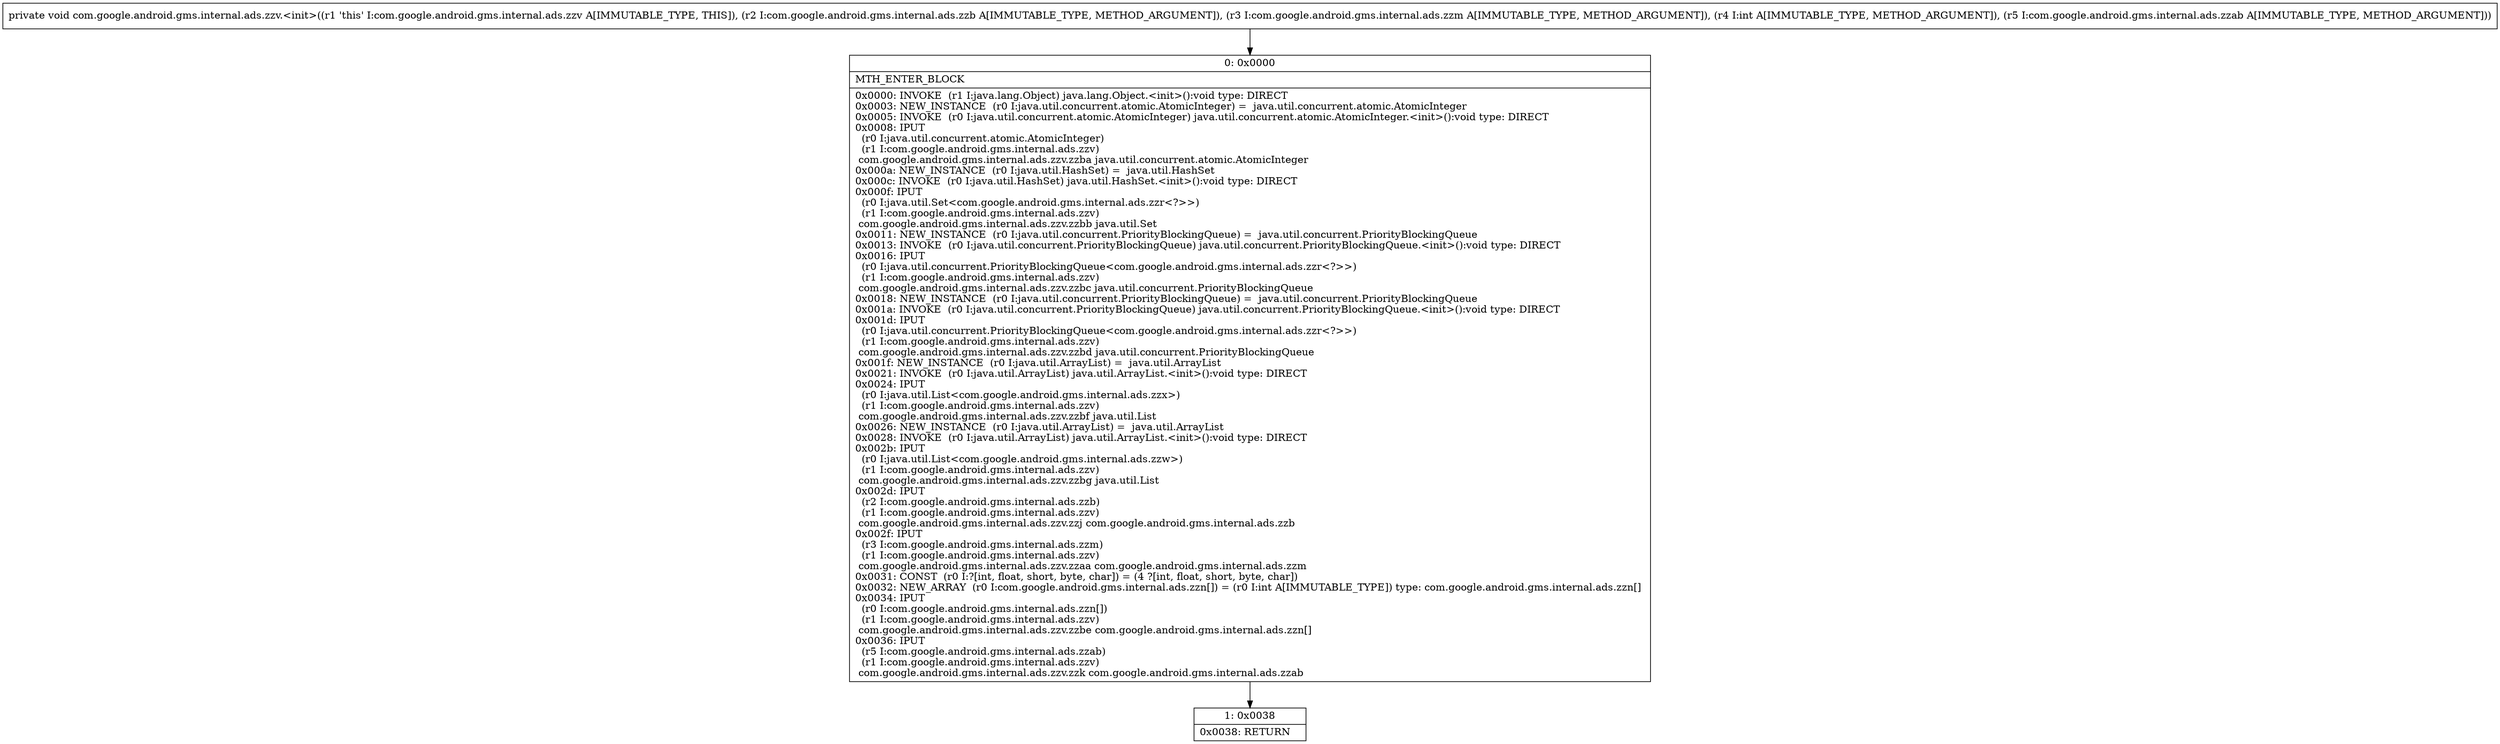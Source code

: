 digraph "CFG forcom.google.android.gms.internal.ads.zzv.\<init\>(Lcom\/google\/android\/gms\/internal\/ads\/zzb;Lcom\/google\/android\/gms\/internal\/ads\/zzm;ILcom\/google\/android\/gms\/internal\/ads\/zzab;)V" {
Node_0 [shape=record,label="{0\:\ 0x0000|MTH_ENTER_BLOCK\l|0x0000: INVOKE  (r1 I:java.lang.Object) java.lang.Object.\<init\>():void type: DIRECT \l0x0003: NEW_INSTANCE  (r0 I:java.util.concurrent.atomic.AtomicInteger) =  java.util.concurrent.atomic.AtomicInteger \l0x0005: INVOKE  (r0 I:java.util.concurrent.atomic.AtomicInteger) java.util.concurrent.atomic.AtomicInteger.\<init\>():void type: DIRECT \l0x0008: IPUT  \l  (r0 I:java.util.concurrent.atomic.AtomicInteger)\l  (r1 I:com.google.android.gms.internal.ads.zzv)\l com.google.android.gms.internal.ads.zzv.zzba java.util.concurrent.atomic.AtomicInteger \l0x000a: NEW_INSTANCE  (r0 I:java.util.HashSet) =  java.util.HashSet \l0x000c: INVOKE  (r0 I:java.util.HashSet) java.util.HashSet.\<init\>():void type: DIRECT \l0x000f: IPUT  \l  (r0 I:java.util.Set\<com.google.android.gms.internal.ads.zzr\<?\>\>)\l  (r1 I:com.google.android.gms.internal.ads.zzv)\l com.google.android.gms.internal.ads.zzv.zzbb java.util.Set \l0x0011: NEW_INSTANCE  (r0 I:java.util.concurrent.PriorityBlockingQueue) =  java.util.concurrent.PriorityBlockingQueue \l0x0013: INVOKE  (r0 I:java.util.concurrent.PriorityBlockingQueue) java.util.concurrent.PriorityBlockingQueue.\<init\>():void type: DIRECT \l0x0016: IPUT  \l  (r0 I:java.util.concurrent.PriorityBlockingQueue\<com.google.android.gms.internal.ads.zzr\<?\>\>)\l  (r1 I:com.google.android.gms.internal.ads.zzv)\l com.google.android.gms.internal.ads.zzv.zzbc java.util.concurrent.PriorityBlockingQueue \l0x0018: NEW_INSTANCE  (r0 I:java.util.concurrent.PriorityBlockingQueue) =  java.util.concurrent.PriorityBlockingQueue \l0x001a: INVOKE  (r0 I:java.util.concurrent.PriorityBlockingQueue) java.util.concurrent.PriorityBlockingQueue.\<init\>():void type: DIRECT \l0x001d: IPUT  \l  (r0 I:java.util.concurrent.PriorityBlockingQueue\<com.google.android.gms.internal.ads.zzr\<?\>\>)\l  (r1 I:com.google.android.gms.internal.ads.zzv)\l com.google.android.gms.internal.ads.zzv.zzbd java.util.concurrent.PriorityBlockingQueue \l0x001f: NEW_INSTANCE  (r0 I:java.util.ArrayList) =  java.util.ArrayList \l0x0021: INVOKE  (r0 I:java.util.ArrayList) java.util.ArrayList.\<init\>():void type: DIRECT \l0x0024: IPUT  \l  (r0 I:java.util.List\<com.google.android.gms.internal.ads.zzx\>)\l  (r1 I:com.google.android.gms.internal.ads.zzv)\l com.google.android.gms.internal.ads.zzv.zzbf java.util.List \l0x0026: NEW_INSTANCE  (r0 I:java.util.ArrayList) =  java.util.ArrayList \l0x0028: INVOKE  (r0 I:java.util.ArrayList) java.util.ArrayList.\<init\>():void type: DIRECT \l0x002b: IPUT  \l  (r0 I:java.util.List\<com.google.android.gms.internal.ads.zzw\>)\l  (r1 I:com.google.android.gms.internal.ads.zzv)\l com.google.android.gms.internal.ads.zzv.zzbg java.util.List \l0x002d: IPUT  \l  (r2 I:com.google.android.gms.internal.ads.zzb)\l  (r1 I:com.google.android.gms.internal.ads.zzv)\l com.google.android.gms.internal.ads.zzv.zzj com.google.android.gms.internal.ads.zzb \l0x002f: IPUT  \l  (r3 I:com.google.android.gms.internal.ads.zzm)\l  (r1 I:com.google.android.gms.internal.ads.zzv)\l com.google.android.gms.internal.ads.zzv.zzaa com.google.android.gms.internal.ads.zzm \l0x0031: CONST  (r0 I:?[int, float, short, byte, char]) = (4 ?[int, float, short, byte, char]) \l0x0032: NEW_ARRAY  (r0 I:com.google.android.gms.internal.ads.zzn[]) = (r0 I:int A[IMMUTABLE_TYPE]) type: com.google.android.gms.internal.ads.zzn[] \l0x0034: IPUT  \l  (r0 I:com.google.android.gms.internal.ads.zzn[])\l  (r1 I:com.google.android.gms.internal.ads.zzv)\l com.google.android.gms.internal.ads.zzv.zzbe com.google.android.gms.internal.ads.zzn[] \l0x0036: IPUT  \l  (r5 I:com.google.android.gms.internal.ads.zzab)\l  (r1 I:com.google.android.gms.internal.ads.zzv)\l com.google.android.gms.internal.ads.zzv.zzk com.google.android.gms.internal.ads.zzab \l}"];
Node_1 [shape=record,label="{1\:\ 0x0038|0x0038: RETURN   \l}"];
MethodNode[shape=record,label="{private void com.google.android.gms.internal.ads.zzv.\<init\>((r1 'this' I:com.google.android.gms.internal.ads.zzv A[IMMUTABLE_TYPE, THIS]), (r2 I:com.google.android.gms.internal.ads.zzb A[IMMUTABLE_TYPE, METHOD_ARGUMENT]), (r3 I:com.google.android.gms.internal.ads.zzm A[IMMUTABLE_TYPE, METHOD_ARGUMENT]), (r4 I:int A[IMMUTABLE_TYPE, METHOD_ARGUMENT]), (r5 I:com.google.android.gms.internal.ads.zzab A[IMMUTABLE_TYPE, METHOD_ARGUMENT])) }"];
MethodNode -> Node_0;
Node_0 -> Node_1;
}

